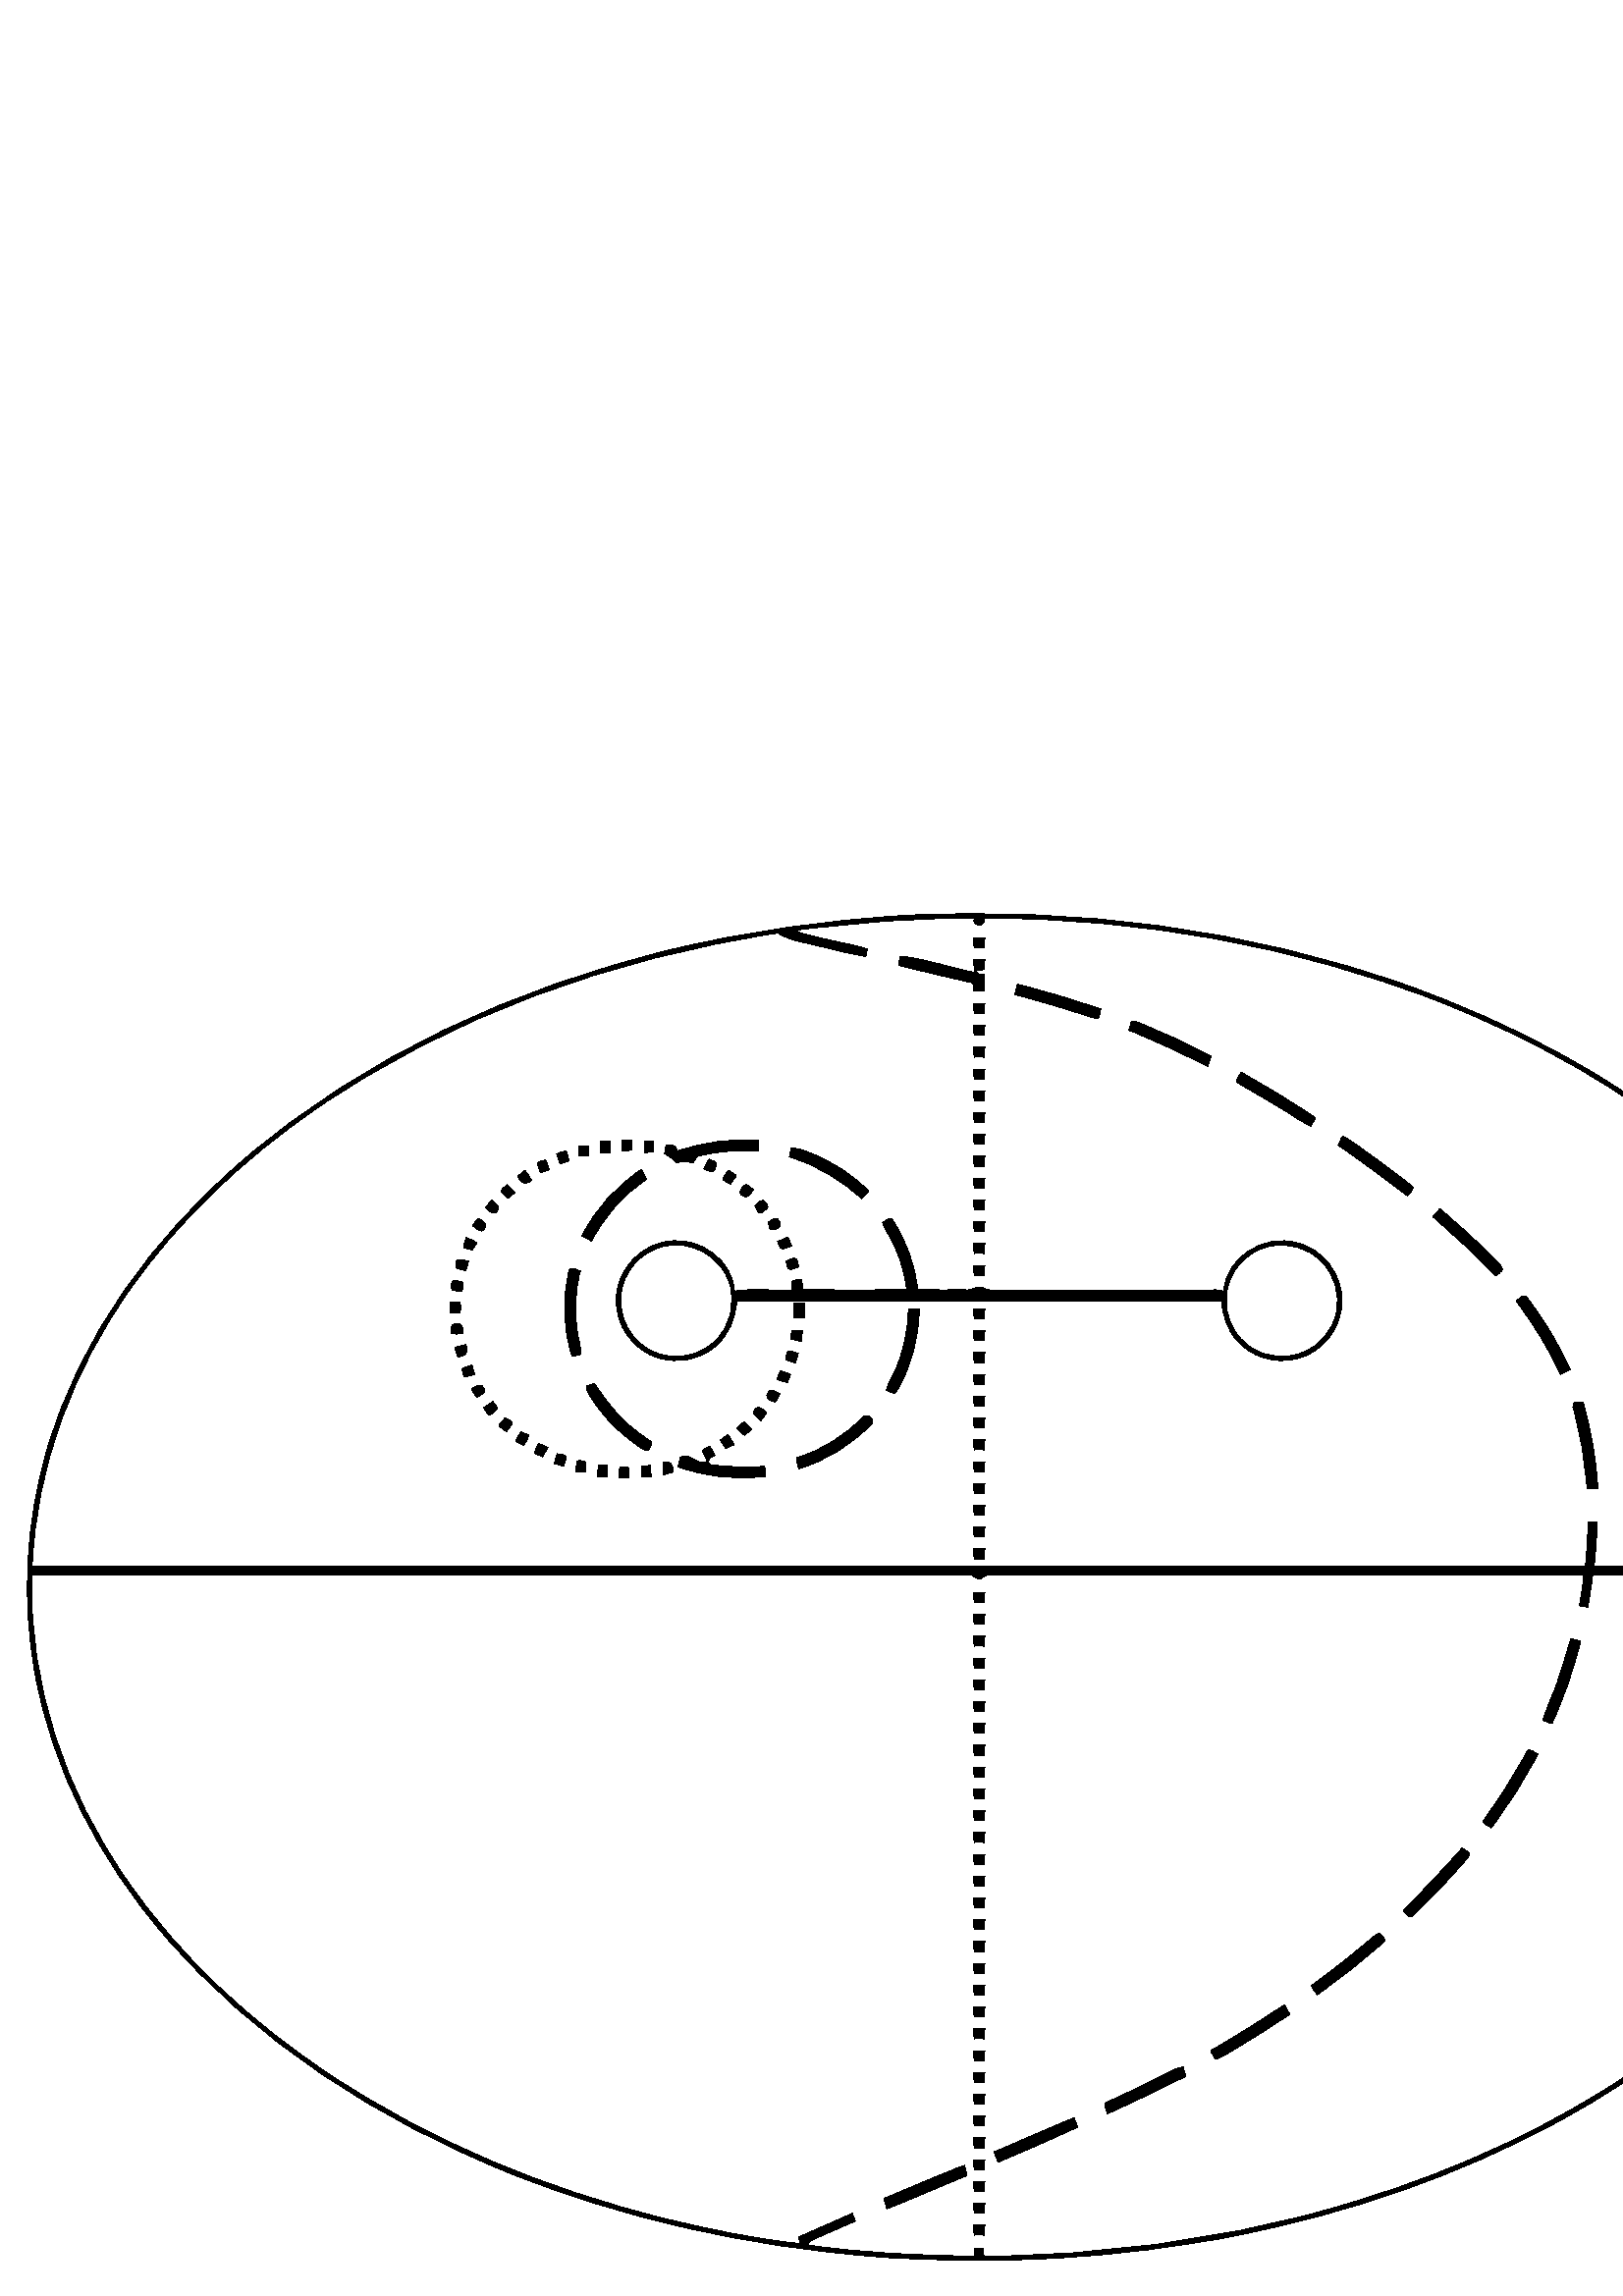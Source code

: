%!PS-Adobe-3.0 EPSF-3.0
%%LanguageLevel: 3
%%BoundingBox: 0 0 716 517
%%EndComments
/mt { moveto } def
/ct { curveto } def
/lt { lineto } def
/np { newpath } def
/cp { closepath } def
/sc { setrgbcolor } def
/er { gsave fill grestore 0.094 setlinewidth stroke } def
/lw { setlinewidth } def
np
0.0 517.0 mt
716.0 517.0 lt
716.0 0.0 lt
0.0 0.0 lt
0.0 517.0 lt
cp
1.000 1.000 1.000 sc
er
np
331.5 506.3 mt
394.0 509.5 457.4 501.6 516.4 480.5 ct
554.2 466.9 590.3 447.9 621.6 422.7 ct
647.5 401.7 670.2 376.3 685.8 346.8 ct
704.0 313.1 711.7 273.7 706.3 235.7 ct
701.2 197.7 683.3 162.3 658.7 133.4 ct
634.4 104.7 604.1 81.7 571.2 63.9 ct
534.6 44.0 494.7 30.4 453.9 22.3 ct
409.9 13.5 364.7 11.1 320.0 14.5 ct
274.5 18.2 229.4 28.0 187.0 45.0 ct
138.9 64.4 93.7 93.1 59.8 132.8 ct
36.6 159.9 19.3 192.7 12.9 228.0 ct
7.9 255.1 9.4 283.4 17.1 309.9 ct
29.3 352.0 56.3 388.5 89.3 416.7 ct
134.0 455.1 189.1 479.9 246.1 493.8 ct
274.1 500.6 302.8 504.5 331.5 506.3 ct
cp
0.000 0.000 0.000 sc
er
np
292.9 500.6 mt
314.1 503.4 335.5 505.0 356.8 505.0 ct
355.8 501.5 362.2 501.5 361.2 505.0 ct
417.5 504.8 474.0 495.0 526.6 474.6 ct
562.1 460.7 595.9 441.8 625.1 417.2 ct
650.3 396.0 672.1 370.3 686.7 340.7 ct
697.9 318.1 704.7 293.3 705.8 268.1 ct
665.5 267.9 625.2 268.0 584.9 268.1 ct
585.6 273.4 585.8 278.8 586.0 284.1 ct
584.6 284.1 583.3 284.2 582.0 284.2 ct
581.7 278.8 581.6 273.4 580.9 268.1 ct
424.6 267.9 268.3 268.0 112.0 268.0 ct
78.7 268.1 45.4 267.9 12.2 268.1 ct
13.8 304.3 27.2 339.4 48.1 368.9 ct
66.2 394.7 89.6 416.5 115.5 434.5 ct
165.8 469.3 224.8 490.2 285.1 499.4 ct
289.5 496.5 294.8 496.1 299.8 494.7 ct
305.8 493.4 311.7 491.6 317.8 490.8 ct
318.0 491.7 318.3 493.4 318.5 494.3 ct
310.1 496.9 301.3 497.9 292.9 500.6 ct
cp
1.000 1.000 1.000 sc
er
np
356.9 498.0 mt
358.3 498.0 359.7 498.0 361.1 498.0 ct
361.0 496.8 360.9 495.5 360.8 494.3 ct
359.6 494.4 358.4 494.4 357.2 494.3 ct
357.1 495.5 357.0 496.8 356.9 498.0 ct
cp
0.000 0.000 0.000 sc
er
np
329.9 491.4 mt
339.2 490.5 348.2 487.2 357.4 485.4 ct
357.2 487.0 357.1 488.5 356.9 490.0 ct
358.3 490.0 359.7 490.0 361.1 490.0 ct
361.0 488.8 360.9 487.6 360.8 486.4 ct
360.0 486.3 358.3 486.3 357.5 486.3 ct
358.1 485.1 359.2 484.5 360.9 484.6 ct
361.0 482.6 361.0 480.6 361.0 478.6 ct
359.7 478.6 358.4 478.6 357.1 478.7 ct
357.0 479.4 356.8 480.9 356.7 481.6 ct
347.6 483.5 338.7 485.8 329.7 487.9 ct
329.7 488.8 329.8 490.5 329.9 491.4 ct
cp
0.000 0.000 0.000 sc
er
np
373.0 481.1 mt
383.3 478.6 393.5 475.4 403.6 472.0 ct
403.2 470.7 403.3 467.5 401.1 468.7 ct
391.5 471.8 381.9 474.8 372.1 477.3 ct
372.4 478.6 372.7 479.9 373.0 481.1 ct
cp
0.000 0.000 0.000 sc
er
np
356.9 474.0 mt
358.3 474.0 359.7 474.0 361.1 474.0 ct
361.0 472.8 360.9 471.5 360.8 470.3 ct
359.6 470.4 358.4 470.4 357.2 470.3 ct
357.1 471.5 357.0 472.8 356.9 474.0 ct
cp
0.000 0.000 0.000 sc
er
np
413.9 464.2 mt
414.5 465.3 414.2 467.8 416.0 467.6 ct
425.6 463.9 434.9 459.4 444.1 454.7 ct
443.7 453.5 443.3 452.3 442.9 451.0 ct
433.3 455.6 423.8 460.4 413.9 464.2 ct
cp
0.000 0.000 0.000 sc
er
np
356.9 466.0 mt
358.3 466.0 359.7 466.0 361.1 466.0 ct
361.0 464.8 360.9 463.5 360.8 462.3 ct
359.6 462.4 358.4 462.4 357.2 462.3 ct
357.1 463.5 357.0 464.8 356.9 466.0 ct
cp
0.000 0.000 0.000 sc
er
np
356.9 458.0 mt
358.3 458.0 359.7 458.0 361.1 458.0 ct
361.0 456.8 360.9 455.5 360.8 454.3 ct
359.6 454.4 358.4 454.4 357.2 454.3 ct
357.1 455.5 357.0 456.8 356.9 458.0 ct
cp
0.000 0.000 0.000 sc
er
np
356.9 450.0 mt
358.3 450.0 359.7 450.0 361.1 450.0 ct
361.0 448.8 360.9 447.5 360.8 446.3 ct
359.6 446.4 358.4 446.4 357.2 446.3 ct
357.1 447.5 357.0 448.8 356.9 450.0 ct
cp
0.000 0.000 0.000 sc
er
np
455.1 448.8 mt
464.3 443.5 473.6 438.2 482.3 432.1 ct
481.8 431.1 481.2 430.1 480.7 429.0 ct
477.6 430.2 475.0 432.4 472.1 434.1 ct
465.9 438.0 459.6 441.5 453.3 445.2 ct
453.5 446.6 454.5 447.6 455.1 448.8 ct
cp
0.000 0.000 0.000 sc
er
np
356.9 442.0 mt
358.3 442.0 359.7 442.0 361.1 442.0 ct
361.0 440.8 360.9 439.5 360.8 438.3 ct
359.6 438.4 358.4 438.4 357.2 438.3 ct
357.1 439.5 357.0 440.8 356.9 442.0 ct
cp
0.000 0.000 0.000 sc
er
np
356.9 434.0 mt
358.3 434.0 359.7 434.0 361.1 434.0 ct
361.0 432.8 360.9 431.5 360.8 430.3 ct
359.6 430.4 358.4 430.4 357.2 430.3 ct
357.1 431.5 357.0 432.8 356.9 434.0 ct
cp
0.000 0.000 0.000 sc
er
np
356.9 426.0 mt
358.3 426.0 359.7 426.0 361.1 426.0 ct
361.0 424.8 360.9 423.5 360.8 422.3 ct
359.6 422.4 358.4 422.4 357.2 422.3 ct
357.1 423.5 357.0 424.8 356.9 426.0 ct
cp
0.000 0.000 0.000 sc
er
np
492.2 425.3 mt
493.3 424.8 494.5 424.3 495.5 423.5 ct
502.9 418.3 510.3 413.0 517.4 407.3 ct
519.3 406.1 516.7 404.6 516.0 403.5 ct
507.6 409.8 499.3 416.2 490.6 422.1 ct
491.1 423.1 491.6 424.2 492.2 425.3 ct
cp
0.000 0.000 0.000 sc
er
np
220.2 423.6 mt
221.3 423.6 222.5 423.6 223.6 423.6 ct
223.6 422.2 223.6 420.8 223.7 419.4 ct
222.5 419.4 221.4 419.4 220.3 419.3 ct
220.2 420.7 220.2 422.2 220.2 423.6 ct
cp
0.000 0.000 0.000 sc
er
np
228.1 424.0 mt
229.3 424.0 230.5 423.9 231.7 423.8 ct
231.7 422.6 231.7 421.4 231.7 420.2 ct
230.5 420.1 229.3 420.0 228.1 420.0 ct
228.1 421.3 228.1 422.7 228.1 424.0 ct
cp
0.000 0.000 0.000 sc
er
np
236.2 423.7 mt
237.4 423.6 238.6 423.6 239.7 423.5 ct
239.7 422.2 239.5 420.9 239.4 419.6 ct
238.3 419.5 237.3 419.4 236.2 419.3 ct
236.1 420.8 236.2 422.2 236.2 423.7 ct
cp
0.000 0.000 0.000 sc
er
np
248.1 419.8 mt
257.7 423.1 267.9 424.6 278.1 423.8 ct
278.1 422.5 278.1 421.2 278.1 419.9 ct
270.5 420.2 262.8 420.0 255.4 417.8 ct
255.1 417.2 254.4 416.1 254.1 415.5 ct
252.0 416.3 249.9 416.3 247.9 415.5 ct
246.8 417.0 245.4 418.1 243.7 419.0 ct
243.9 419.8 244.1 421.3 244.2 422.1 ct
245.9 422.4 248.2 422.1 248.1 419.8 ct
cp
0.000 0.000 0.000 sc
er
np
212.2 421.9 mt
213.3 421.9 214.5 421.9 215.7 421.9 ct
215.7 420.6 215.8 419.4 215.8 418.1 ct
214.7 418.1 213.5 418.2 212.3 418.2 ct
212.3 419.4 212.2 420.7 212.2 421.9 ct
cp
0.004 0.004 0.004 sc
er
np
290.2 421.1 mt
292.9 421.0 295.4 419.9 297.9 418.9 ct
305.6 415.7 312.8 411.1 318.6 405.1 ct
317.7 404.2 316.8 403.3 315.9 402.4 ct
308.4 409.5 299.3 414.7 289.4 417.8 ct
289.6 418.6 290.0 420.3 290.2 421.1 ct
cp
0.000 0.000 0.000 sc
er
np
204.1 418.9 mt
205.2 419.3 206.4 419.8 207.6 419.9 ct
208.0 418.7 208.4 417.5 208.7 416.3 ct
207.6 415.9 206.5 415.6 205.4 415.2 ct
204.9 416.4 204.5 417.6 204.1 418.9 ct
cp
0.004 0.004 0.004 sc
er
np
356.9 418.0 mt
358.3 418.0 359.7 418.0 361.1 418.0 ct
361.0 416.8 360.9 415.5 360.8 414.3 ct
359.6 414.4 358.4 414.4 357.2 414.3 ct
357.1 415.6 357.0 416.8 356.9 418.0 ct
cp
0.000 0.000 0.000 sc
er
np
197.1 415.7 mt
198.0 416.2 198.9 416.4 199.8 416.6 ct
200.8 415.7 200.9 414.2 201.4 413.1 ct
200.3 412.7 199.2 412.3 198.2 412.0 ct
197.6 413.2 197.2 414.4 197.1 415.7 ct
cp
0.004 0.004 0.004 sc
er
np
260.0 417.0 mt
260.9 416.3 262.6 416.3 262.8 415.0 ct
262.3 414.1 262.2 412.4 261.0 412.2 ct
260.0 412.5 259.1 412.9 258.1 413.3 ct
258.7 414.6 259.3 415.8 260.0 417.0 ct
cp
0.004 0.004 0.004 sc
er
np
192.4 412.8 mt
193.4 411.7 194.2 410.5 194.9 409.1 ct
192.9 407.4 190.5 408.1 189.9 410.7 ct
190.8 411.4 191.6 412.1 192.4 412.8 ct
cp
0.004 0.004 0.004 sc
er
np
213.4 388.8 mt
218.3 398.7 226.0 407.0 235.1 413.1 ct
235.9 411.9 236.6 410.7 237.0 409.4 ct
228.4 403.9 221.6 395.9 216.9 386.9 ct
215.7 387.5 214.5 388.2 213.4 388.8 ct
cp
0.000 0.000 0.000 sc
er
np
267.1 412.9 mt
268.1 412.2 269.0 411.6 270.0 410.9 ct
269.3 409.8 268.5 408.8 267.8 407.8 ct
266.9 408.2 266.0 408.7 265.2 409.3 ct
265.1 410.7 266.4 411.7 267.1 412.9 ct
cp
0.004 0.004 0.004 sc
er
np
356.9 410.0 mt
358.3 410.0 359.7 410.0 361.1 410.0 ct
361.0 408.8 360.9 407.6 360.8 406.3 ct
359.6 406.4 358.4 406.4 357.2 406.3 ct
357.1 407.5 357.0 408.8 356.9 410.0 ct
cp
0.000 0.000 0.000 sc
er
np
272.8 407.1 mt
273.9 408.6 275.1 406.3 276.2 405.8 ct
275.4 404.5 274.3 402.2 272.4 403.5 ct
270.5 404.3 271.6 406.2 272.8 407.1 ct
cp
0.004 0.004 0.004 sc
er
np
184.0 405.8 mt
184.5 406.3 185.5 407.2 186.0 407.6 ct
187.0 406.7 187.9 405.7 188.9 404.7 ct
188.0 404.0 187.1 403.3 186.2 402.6 ct
185.5 403.6 183.3 404.4 184.0 405.8 ct
cp
0.004 0.004 0.004 sc
er
np
180.2 401.9 mt
181.4 400.9 184.0 399.6 182.2 397.8 ct
180.9 396.0 179.1 398.3 178.0 399.1 ct
178.7 400.1 179.5 401.0 180.2 401.9 ct
cp
0.012 0.012 0.012 sc
er
np
276.8 399.8 mt
277.8 400.4 278.5 401.9 279.8 401.8 ct
280.4 401.0 281.8 400.3 281.5 399.2 ct
280.8 398.4 280.0 397.7 279.0 397.2 ct
277.6 397.1 277.4 399.0 276.8 399.8 ct
cp
0.004 0.004 0.004 sc
er
np
356.9 402.0 mt
358.3 402.0 359.7 402.0 361.1 402.0 ct
361.0 400.8 360.9 399.5 360.8 398.3 ct
359.6 398.4 358.4 398.4 357.2 398.3 ct
357.1 399.5 357.0 400.8 356.9 402.0 ct
cp
0.000 0.000 0.000 sc
er
np
525.3 395.9 mt
526.2 396.9 527.1 397.8 527.9 398.7 ct
535.6 392.5 542.7 385.7 549.6 378.6 ct
550.2 377.8 551.7 376.6 550.3 375.7 ct
549.6 375.1 548.6 373.5 547.7 374.7 ct
540.7 382.2 533.0 389.1 525.3 395.9 ct
cp
0.000 0.000 0.000 sc
er
np
175.2 395.1 mt
176.7 394.6 179.1 393.3 177.6 391.5 ct
176.6 389.2 174.3 391.8 173.2 392.6 ct
173.9 393.5 174.5 394.3 175.2 395.1 ct
cp
0.004 0.004 0.004 sc
er
np
281.6 393.8 mt
282.7 394.1 284.7 396.4 285.4 394.5 ct
287.7 392.5 284.2 390.3 282.3 391.3 ct
282.1 392.0 281.8 393.2 281.6 393.8 ct
cp
0.004 0.004 0.004 sc
er
np
323.6 393.8 mt
324.7 394.1 326.6 396.3 327.4 394.5 ct
332.2 386.9 335.6 378.2 336.4 369.2 ct
342.3 368.8 348.1 369.1 354.0 369.0 ct
355.5 368.8 356.8 369.5 358.2 369.9 ct
359.9 370.5 361.3 369.0 363.0 369.0 ct
390.4 369.0 417.7 369.0 445.1 369.0 ct
446.3 369.1 447.6 368.8 448.7 368.5 ct
449.4 380.9 463.6 389.7 475.3 386.3 ct
484.9 384.2 492.2 374.8 492.0 365.0 ct
492.2 355.2 484.9 345.8 475.3 343.7 ct
467.5 341.7 458.8 344.3 453.5 350.5 ct
449.9 354.4 448.3 359.7 447.9 364.9 ct
413.6 365.1 379.3 365.0 345.0 365.0 ct
327.7 364.6 310.3 365.4 293.0 364.8 ct
285.4 365.1 277.7 365.0 270.1 364.9 ct
269.7 358.5 267.1 352.1 262.0 348.0 ct
256.6 343.4 248.7 341.9 241.9 343.9 ct
232.3 346.4 225.4 356.1 226.0 366.0 ct
226.3 376.7 235.4 386.2 246.0 386.9 ct
256.9 388.2 268.7 379.7 269.3 368.5 ct
276.1 369.7 283.2 368.6 290.2 369.0 ct
290.2 369.7 290.3 371.0 290.4 371.7 ct
290.9 373.0 292.8 372.4 293.9 372.9 ct
294.1 371.6 294.2 370.4 294.4 369.1 ct
307.1 368.8 319.7 369.1 332.4 369.0 ct
331.7 376.5 329.1 383.8 325.2 390.2 ct
324.5 391.3 324.0 392.6 323.6 393.8 ct
cp
0.000 0.000 0.000 sc
er
np
356.9 394.0 mt
358.3 394.0 359.7 394.0 361.1 394.0 ct
361.0 392.8 360.9 391.5 360.8 390.3 ct
359.6 390.4 358.4 390.4 357.2 390.3 ct
357.1 391.6 357.0 392.8 356.9 394.0 ct
cp
0.000 0.000 0.000 sc
er
np
171.0 388.2 mt
172.4 387.6 173.7 387.0 174.9 386.2 ct
174.3 385.3 173.7 384.5 173.1 383.6 ct
172.3 383.8 170.9 384.2 170.1 384.4 ct
170.0 385.7 170.5 387.0 171.0 388.2 ct
cp
0.004 0.004 0.004 sc
er
np
285.1 386.7 mt
286.4 387.3 287.6 387.8 288.9 388.4 ct
289.3 387.3 289.8 386.2 290.2 385.1 ct
289.1 384.6 288.1 384.3 287.0 384.0 ct
285.7 384.2 285.7 385.8 285.1 386.7 ct
cp
0.004 0.004 0.004 sc
er
np
356.9 386.0 mt
358.3 386.0 359.7 386.0 361.1 386.0 ct
361.0 384.8 360.9 383.5 360.8 382.3 ct
359.6 382.4 358.4 382.4 357.2 382.3 ct
357.1 383.6 357.0 384.8 356.9 386.0 ct
cp
0.000 0.000 0.000 sc
er
np
243.4 384.5 mt
253.2 387.0 264.1 380.8 267.1 371.1 ct
269.3 364.2 267.4 356.0 262.1 350.9 ct
256.3 344.9 246.6 343.2 239.1 347.1 ct
231.8 350.6 227.2 359.0 228.1 367.1 ct
228.9 375.3 235.3 382.6 243.4 384.5 ct
cp
1.000 1.000 1.000 sc
er
np
465.4 384.5 mt
472.0 386.1 479.4 384.0 484.1 379.1 ct
488.9 374.4 491.1 367.1 489.5 360.5 ct
488.1 354.2 483.4 348.8 477.4 346.5 ct
471.8 344.1 465.0 344.6 459.8 347.8 ct
453.2 351.6 449.3 359.5 450.1 367.1 ct
450.8 375.3 457.3 382.6 465.4 384.5 ct
cp
1.000 1.000 1.000 sc
er
np
288.2 379.6 mt
289.5 379.8 290.9 381.3 292.2 380.2 ct
292.5 379.3 292.7 378.3 292.9 377.3 ct
291.6 377.2 290.0 375.8 288.9 376.9 ct
288.6 377.8 288.4 378.7 288.2 379.6 ct
cp
0.004 0.004 0.004 sc
er
np
167.4 379.8 mt
168.9 380.2 170.3 379.9 171.8 379.6 ct
171.4 378.5 171.5 377.1 170.7 376.2 ct
169.4 376.2 168.2 376.7 167.1 377.1 ct
167.2 377.8 167.3 379.1 167.4 379.8 ct
cp
0.000 0.000 0.000 sc
er
np
356.9 378.0 mt
358.3 378.0 359.7 378.0 361.1 378.0 ct
361.0 376.8 360.9 375.5 360.8 374.3 ct
359.6 374.4 358.4 374.4 357.2 374.3 ct
357.1 375.6 357.0 376.8 356.9 378.0 ct
cp
0.000 0.000 0.000 sc
er
np
208.7 376.4 mt
209.8 377.6 211.6 376.2 212.8 375.9 ct
210.8 368.6 210.6 360.9 211.7 353.4 ct
212.0 350.7 213.2 348.1 213.0 345.3 ct
212.2 345.1 210.6 344.8 209.8 344.6 ct
206.3 354.8 206.3 366.0 208.7 376.4 ct
cp
0.000 0.000 0.000 sc
er
np
165.6 368.8 mt
165.7 370.1 165.0 372.6 166.9 372.5 ct
167.9 372.3 168.8 372.1 169.8 371.8 ct
169.7 370.7 169.6 369.5 169.5 368.4 ct
168.2 368.5 166.9 368.7 165.6 368.8 ct
cp
0.000 0.000 0.000 sc
er
np
555.9 364.9 mt
557.0 365.6 558.1 367.5 559.6 366.6 ct
565.9 358.3 571.5 349.3 575.7 339.8 ct
574.5 339.1 573.4 338.5 572.1 338.0 ct
567.9 347.6 562.2 356.5 555.9 364.9 ct
cp
0.000 0.000 0.000 sc
er
np
165.2 364.5 mt
166.4 364.5 167.6 364.5 168.8 364.5 ct
168.9 363.1 168.9 361.8 168.8 360.5 ct
167.6 360.5 166.4 360.5 165.2 360.5 ct
165.1 361.8 165.1 363.2 165.2 364.5 ct
cp
0.000 0.000 0.000 sc
er
np
291.0 364.2 mt
292.3 364.3 293.7 364.3 295.0 364.3 ct
295.0 362.4 295.0 360.5 295.0 358.6 ct
293.6 358.6 292.3 358.6 291.0 358.6 ct
291.0 360.5 291.0 362.4 291.0 364.2 ct
cp
0.004 0.004 0.004 sc
er
np
333.0 362.0 mt
334.4 362.0 335.7 362.0 337.0 362.0 ct
337.0 351.3 334.1 340.6 328.5 331.4 ct
327.5 330.4 326.1 332.0 325.0 332.2 ct
325.5 334.7 327.0 336.7 328.0 339.0 ct
331.3 346.2 333.0 354.1 333.0 362.0 ct
cp
0.000 0.000 0.000 sc
er
np
356.9 362.0 mt
358.3 362.0 359.7 362.0 361.1 362.0 ct
361.0 360.8 360.9 359.5 360.8 358.3 ct
359.6 358.4 358.4 358.4 357.2 358.3 ct
357.1 359.5 357.0 360.8 356.9 362.0 ct
cp
0.000 0.000 0.000 sc
er
np
165.3 353.2 mt
165.4 354.5 165.2 356.8 167.2 356.4 ct
169.4 357.2 169.7 354.8 169.9 353.2 ct
168.3 352.9 166.7 352.4 165.3 353.2 ct
cp
0.000 0.000 0.000 sc
er
np
290.2 353.9 mt
291.6 353.9 292.9 354.0 294.2 354.0 ct
294.1 352.7 294.0 351.4 293.8 350.1 ct
292.5 350.4 291.3 350.7 290.0 351.0 ct
290.1 351.7 290.2 353.2 290.2 353.9 ct
cp
0.000 0.000 0.000 sc
er
np
356.9 354.0 mt
358.3 354.0 359.7 354.0 361.1 354.0 ct
361.0 352.8 360.9 351.5 360.8 350.3 ct
359.6 350.4 358.4 350.4 357.2 350.3 ct
357.1 351.5 357.0 352.8 356.9 354.0 ct
cp
0.000 0.000 0.000 sc
er
np
166.8 347.9 mt
168.1 348.2 169.4 348.6 170.7 348.9 ct
172.0 346.3 170.5 344.5 167.8 344.4 ct
167.4 345.6 167.1 346.8 166.8 347.9 ct
cp
0.008 0.008 0.008 sc
er
np
288.7 346.3 mt
290.0 347.1 291.4 345.9 292.7 345.7 ct
292.4 344.5 292.0 343.4 291.7 342.2 ct
290.5 342.6 289.3 342.9 288.1 343.3 ct
288.1 344.3 288.3 345.3 288.7 346.3 ct
cp
0.012 0.012 0.012 sc
er
np
356.9 346.0 mt
358.3 346.0 359.7 346.0 361.1 346.0 ct
361.0 344.8 360.9 343.5 360.8 342.3 ct
359.6 342.4 358.4 342.4 357.2 342.3 ct
357.1 343.6 357.0 344.8 356.9 346.0 ct
cp
0.000 0.000 0.000 sc
er
np
169.4 339.8 mt
170.3 340.9 171.8 340.9 173.0 341.4 ct
173.4 340.3 173.7 339.2 174.1 338.1 ct
172.9 337.6 171.6 337.2 170.2 337.1 ct
169.9 338.0 169.6 338.9 169.4 339.8 ct
cp
0.004 0.004 0.004 sc
er
np
286.1 339.4 mt
287.3 338.9 288.6 338.5 289.9 338.0 ct
289.5 337.0 289.1 336.0 288.7 335.1 ct
287.4 335.2 286.2 335.6 284.9 336.1 ct
285.3 337.2 285.7 338.3 286.1 339.4 ct
cp
0.004 0.004 0.004 sc
er
np
356.9 338.0 mt
358.3 338.0 359.7 338.0 361.1 338.0 ct
361.0 336.8 360.9 335.6 360.8 334.3 ct
359.6 334.4 358.4 334.4 357.2 334.3 ct
357.1 335.5 357.0 336.8 356.9 338.0 ct
cp
0.000 0.000 0.000 sc
er
np
172.9 332.8 mt
174.3 333.2 176.1 335.2 177.2 333.2 ct
179.0 331.4 176.1 330.5 174.9 329.6 ct
174.0 330.5 173.4 331.6 172.9 332.8 ct
cp
0.004 0.004 0.004 sc
er
np
215.1 333.7 mt
215.9 333.9 217.3 334.4 218.0 334.7 ct
222.7 327.1 228.7 320.1 236.2 315.1 ct
237.1 314.4 238.3 313.9 239.0 312.9 ct
238.6 311.9 238.3 311.0 237.8 310.0 ct
235.6 310.2 233.9 311.8 232.1 313.1 ct
225.3 318.2 219.2 324.6 215.2 332.1 ct
215.2 332.5 215.2 333.3 215.1 333.7 ct
cp
0.000 0.000 0.000 sc
er
np
281.7 331.4 mt
282.6 333.4 284.7 331.2 286.0 330.8 ct
285.4 329.8 285.1 328.5 284.0 327.9 ct
282.4 328.2 280.1 329.7 281.7 331.4 ct
cp
0.012 0.012 0.012 sc
er
np
356.9 330.0 mt
358.3 330.0 359.7 330.0 361.1 330.0 ct
361.0 328.8 360.9 327.5 360.8 326.3 ct
359.6 326.4 358.4 326.4 357.2 326.3 ct
357.1 327.6 357.0 328.8 356.9 330.0 ct
cp
0.000 0.000 0.000 sc
er
np
177.3 325.8 mt
178.4 326.5 179.6 327.3 180.7 328.0 ct
181.2 327.4 182.0 326.3 182.5 325.7 ct
181.7 324.5 180.6 323.5 179.2 323.0 ct
178.6 324.0 177.9 324.9 177.3 325.8 ct
cp
0.004 0.004 0.004 sc
er
np
577.1 327.6 mt
578.2 327.7 579.4 327.8 580.5 327.8 ct
583.2 317.5 585.4 307.0 585.8 296.2 ct
584.5 296.2 583.2 296.2 581.9 296.1 ct
581.1 306.2 579.6 316.3 576.7 326.0 ct
576.8 326.4 577.0 327.2 577.1 327.6 ct
cp
0.000 0.000 0.000 sc
er
np
276.8 325.2 mt
278.3 326.9 279.9 324.9 281.1 324.0 ct
280.4 323.0 279.7 322.0 279.0 321.0 ct
277.9 322.2 275.2 323.4 276.8 325.2 ct
cp
0.004 0.004 0.004 sc
er
np
316.6 322.4 mt
318.0 324.2 321.2 321.0 319.4 319.6 ct
312.1 312.2 303.0 306.4 292.9 303.4 ct
292.4 304.7 292.0 306.1 292.2 307.5 ct
301.5 310.1 309.7 315.7 316.6 322.4 ct
cp
0.000 0.000 0.000 sc
er
np
185.2 322.1 mt
186.1 321.4 187.5 321.2 187.8 320.0 ct
187.3 318.9 186.4 318.0 185.7 317.0 ct
184.8 317.6 183.8 318.2 183.1 319.1 ct
183.1 320.4 184.6 321.1 185.2 322.1 ct
cp
0.012 0.012 0.012 sc
er
np
356.9 322.0 mt
358.3 322.0 359.7 322.0 361.1 322.0 ct
361.0 320.8 360.9 319.5 360.8 318.3 ct
359.6 318.4 358.4 318.4 357.2 318.3 ct
357.1 319.5 357.0 320.8 356.9 322.0 ct
cp
0.000 0.000 0.000 sc
er
np
270.2 318.4 mt
271.1 319.1 271.9 319.9 272.8 320.6 ct
273.7 319.7 274.6 318.8 275.5 317.9 ct
274.7 317.1 273.9 316.3 273.0 315.6 ct
272.1 316.5 271.1 317.4 270.2 318.4 ct
cp
0.004 0.004 0.004 sc
er
np
191.1 317.0 mt
192.0 316.5 192.9 316.1 193.8 315.7 ct
193.6 314.2 192.7 313.1 191.9 312.0 ct
191.0 312.5 190.1 312.9 189.2 313.4 ct
189.5 314.8 190.3 315.9 191.1 317.0 ct
cp
0.004 0.004 0.004 sc
er
np
264.1 313.9 mt
265.0 314.5 265.9 315.2 266.9 315.9 ct
267.7 314.7 268.5 313.6 269.1 312.2 ct
268.1 311.7 267.1 311.3 266.1 310.8 ct
265.4 311.8 264.8 312.8 264.1 313.9 ct
cp
0.004 0.004 0.004 sc
er
np
356.9 314.0 mt
358.3 314.0 359.7 314.0 361.1 314.0 ct
361.0 312.8 360.9 311.6 360.8 310.3 ct
359.6 310.4 358.4 310.4 357.2 310.3 ct
357.1 311.5 357.0 312.8 356.9 314.0 ct
cp
0.000 0.000 0.000 sc
er
np
197.4 312.7 mt
198.6 312.3 199.8 311.8 200.9 311.2 ct
200.2 310.0 199.6 308.9 198.9 307.8 ct
197.9 308.2 196.9 308.7 195.9 309.1 ct
196.4 310.3 196.9 311.5 197.4 312.7 ct
cp
0.004 0.004 0.004 sc
er
np
257.4 310.1 mt
258.1 310.5 259.5 311.2 260.2 311.6 ct
260.9 310.6 261.6 309.5 262.1 308.3 ct
260.8 307.9 258.4 305.9 260.6 304.9 ct
267.2 303.8 273.8 303.9 280.4 304.3 ct
280.5 303.4 280.5 301.5 280.5 300.6 ct
269.8 299.2 258.8 300.4 248.6 304.1 ct
248.9 305.3 249.2 306.4 249.5 307.6 ct
253.1 309.6 255.6 304.2 259.1 306.0 ct
259.1 307.5 258.0 308.7 257.4 310.1 ct
cp
0.000 0.000 0.000 sc
er
np
204.3 308.9 mt
205.4 308.6 207.0 308.9 207.7 307.7 ct
207.4 306.5 207.0 305.4 206.7 304.3 ct
205.5 304.6 204.3 305.0 203.2 305.3 ct
203.5 306.5 203.9 307.7 204.3 308.9 ct
cp
0.004 0.004 0.004 sc
er
np
211.7 306.2 mt
212.6 306.9 213.9 305.9 214.9 305.9 ct
214.8 304.7 214.8 303.4 214.7 302.2 ct
213.5 302.2 212.3 302.3 211.1 302.3 ct
211.2 303.6 211.3 305.0 211.7 306.2 ct
cp
0.012 0.012 0.012 sc
er
np
243.2 305.7 mt
245.9 306.6 246.9 304.5 246.9 302.2 ct
245.7 301.8 244.5 301.5 243.3 301.2 ct
243.1 302.7 243.1 304.2 243.2 305.7 ct
cp
0.004 0.004 0.004 sc
er
np
356.9 306.0 mt
358.3 306.0 359.7 306.0 361.1 306.0 ct
361.0 304.8 360.9 303.5 360.8 302.3 ct
359.6 302.4 358.4 302.4 357.2 302.3 ct
357.1 303.6 357.0 304.8 356.9 306.0 ct
cp
0.000 0.000 0.000 sc
er
np
219.3 304.7 mt
220.4 304.7 221.6 304.7 222.7 304.6 ct
222.7 303.2 222.6 301.8 222.6 300.4 ct
221.5 300.5 220.3 300.5 219.2 300.5 ct
219.2 301.9 219.2 303.3 219.3 304.7 ct
cp
0.000 0.000 0.000 sc
er
np
235.2 304.5 mt
236.3 304.5 237.4 304.5 238.5 304.6 ct
238.6 303.2 238.7 301.8 238.7 300.4 ct
237.5 300.3 236.4 300.3 235.2 300.3 ct
235.2 301.7 235.2 303.1 235.2 304.5 ct
cp
0.000 0.000 0.000 sc
er
np
227.2 304.0 mt
228.3 304.0 229.5 303.9 230.7 303.8 ct
230.7 302.6 230.7 301.4 230.7 300.2 ct
229.5 300.1 228.3 300.0 227.1 300.0 ct
227.1 301.3 227.1 302.7 227.2 304.0 ct
cp
0.004 0.004 0.004 sc
er
np
356.9 298.0 mt
358.3 298.0 359.7 298.0 361.1 298.0 ct
361.0 296.8 360.9 295.5 360.8 294.3 ct
359.6 294.4 358.4 294.4 357.2 294.3 ct
357.1 295.5 357.0 296.8 356.9 298.0 ct
cp
0.000 0.000 0.000 sc
er
np
356.9 290.0 mt
358.3 290.0 359.7 290.0 361.1 290.0 ct
361.0 288.8 360.9 287.5 360.8 286.3 ct
359.6 286.4 358.4 286.4 357.2 286.3 ct
357.1 287.5 357.0 288.8 356.9 290.0 ct
cp
0.000 0.000 0.000 sc
er
np
356.9 282.0 mt
358.3 282.0 359.7 282.0 361.1 282.0 ct
361.0 280.8 360.9 279.6 360.8 278.3 ct
359.6 278.4 358.4 278.4 357.2 278.3 ct
357.1 279.5 357.0 280.8 356.9 282.0 ct
cp
0.000 0.000 0.000 sc
er
np
356.9 274.0 mt
358.3 274.0 359.7 274.0 361.1 274.0 ct
361.0 272.8 360.9 271.6 360.8 270.3 ct
359.6 270.4 358.4 270.4 357.2 270.3 ct
357.1 271.6 357.0 272.8 356.9 274.0 ct
cp
0.000 0.000 0.000 sc
er
np
12.0 264.0 mt
126.3 264.0 240.7 264.0 355.0 264.0 ct
356.6 264.3 357.5 262.4 359.0 262.5 ct
360.5 262.5 361.4 264.3 363.0 264.0 ct
435.4 264.0 507.8 264.0 580.3 264.0 ct
580.0 260.2 579.1 256.6 578.7 252.8 ct
580.0 252.6 581.3 252.3 582.6 252.1 ct
583.1 256.1 583.9 259.9 584.3 263.9 ct
624.8 264.1 665.4 264.0 706.0 264.0 ct
707.0 224.4 693.7 185.2 671.1 152.9 ct
649.6 121.7 620.6 96.3 588.6 76.4 ct
556.7 56.4 521.6 41.8 485.3 31.8 ct
444.9 20.6 403.0 15.2 361.1 15.0 ct
361.0 15.7 361.0 17.2 360.9 18.0 ct
359.6 18.0 358.3 18.0 357.1 18.0 ct
357.0 17.2 357.0 15.7 356.9 15.0 ct
336.9 15.2 316.8 16.2 296.9 19.0 ct
297.5 20.2 298.9 20.5 300.0 21.0 ct
304.7 23.1 309.4 25.2 314.2 27.2 ct
313.7 28.4 313.3 29.7 312.8 30.9 ct
305.9 28.1 299.1 25.0 292.4 21.9 ct
292.5 21.3 292.7 20.2 292.8 19.7 ct
276.4 21.4 260.1 24.9 244.0 28.8 ct
200.4 39.6 158.3 57.0 120.8 81.9 ct
92.3 100.9 66.4 124.5 46.9 152.9 ct
24.3 185.2 11.0 224.4 12.0 264.0 ct
cp
1.000 1.000 1.000 sc
er
np
356.9 258.0 mt
358.3 258.0 359.7 258.0 361.1 258.0 ct
361.0 256.8 360.9 255.5 360.8 254.3 ct
359.6 254.4 358.4 254.4 357.2 254.3 ct
357.1 255.6 357.0 256.8 356.9 258.0 ct
cp
0.000 0.000 0.000 sc
er
np
356.9 250.0 mt
358.3 250.0 359.7 250.0 361.1 250.0 ct
361.0 248.8 360.9 247.6 360.8 246.3 ct
359.6 246.4 358.4 246.4 357.2 246.3 ct
357.1 247.5 357.0 248.8 356.9 250.0 ct
cp
0.000 0.000 0.000 sc
er
np
356.9 242.0 mt
358.3 242.0 359.7 242.0 361.1 242.0 ct
361.0 240.8 360.9 239.5 360.8 238.3 ct
359.6 238.4 358.4 238.4 357.2 238.3 ct
357.1 239.6 357.0 240.8 356.9 242.0 ct
cp
0.000 0.000 0.000 sc
er
np
576.0 241.1 mt
577.2 240.8 578.4 240.5 579.6 240.2 ct
577.0 229.8 573.6 219.5 569.0 209.9 ct
567.9 210.3 566.8 210.7 565.7 211.1 ct
566.9 215.4 568.9 219.3 570.4 223.5 ct
572.6 229.3 574.1 235.2 576.0 241.1 ct
cp
0.000 0.000 0.000 sc
er
np
356.9 234.0 mt
358.3 234.0 359.7 234.0 361.1 234.0 ct
361.0 232.8 360.9 231.6 360.8 230.3 ct
359.6 230.4 358.4 230.4 357.2 230.3 ct
357.1 231.6 357.0 232.8 356.9 234.0 ct
cp
0.000 0.000 0.000 sc
er
np
356.9 226.0 mt
358.3 226.0 359.7 226.0 361.1 226.0 ct
361.0 224.8 360.9 223.5 360.8 222.3 ct
359.6 222.4 358.4 222.4 357.2 222.3 ct
357.1 223.6 357.0 224.8 356.9 226.0 ct
cp
0.000 0.000 0.000 sc
er
np
356.9 218.0 mt
358.3 218.0 359.7 218.0 361.1 218.0 ct
361.0 216.8 360.9 215.6 360.8 214.3 ct
359.6 214.4 358.4 214.4 357.2 214.3 ct
357.1 215.5 357.0 216.8 356.9 218.0 ct
cp
0.000 0.000 0.000 sc
er
np
356.9 210.0 mt
358.3 210.0 359.7 210.0 361.1 210.0 ct
361.0 208.8 360.9 207.5 360.8 206.3 ct
359.6 206.4 358.4 206.4 357.2 206.3 ct
357.1 207.6 357.0 208.8 356.9 210.0 ct
cp
0.000 0.000 0.000 sc
er
np
356.9 202.0 mt
358.3 202.0 359.7 202.0 361.1 202.0 ct
361.0 200.8 360.9 199.6 360.8 198.3 ct
359.6 198.4 358.4 198.4 357.2 198.3 ct
357.1 199.6 357.0 200.8 356.9 202.0 ct
cp
0.000 0.000 0.000 sc
er
np
559.7 199.4 mt
560.6 201.4 562.6 199.2 563.9 198.8 ct
559.1 189.3 553.2 180.3 546.8 171.7 ct
545.6 172.3 544.6 173.1 543.6 173.9 ct
549.5 182.1 555.0 190.5 559.7 199.4 ct
cp
0.000 0.000 0.000 sc
er
np
356.9 194.0 mt
358.3 194.0 359.7 194.0 361.1 194.0 ct
361.0 192.8 360.9 191.6 360.8 190.3 ct
359.6 190.4 358.4 190.4 357.2 190.3 ct
357.1 191.6 357.0 192.8 356.9 194.0 ct
cp
0.000 0.000 0.000 sc
er
np
356.9 186.0 mt
358.3 186.0 359.7 186.0 361.1 186.0 ct
361.0 184.8 360.9 183.6 360.8 182.3 ct
359.6 182.4 358.4 182.4 357.2 182.3 ct
357.1 183.5 357.0 184.8 356.9 186.0 ct
cp
0.000 0.000 0.000 sc
er
np
356.9 178.0 mt
358.3 178.0 359.7 178.0 361.1 178.0 ct
361.0 176.8 360.9 175.5 360.8 174.3 ct
359.6 174.4 358.4 174.4 357.2 174.3 ct
357.1 175.6 357.0 176.8 356.9 178.0 ct
cp
0.000 0.000 0.000 sc
er
np
356.9 170.0 mt
358.3 170.0 359.7 170.0 361.1 170.0 ct
361.0 168.8 360.9 167.6 360.8 166.3 ct
359.6 166.4 358.4 166.4 357.2 166.3 ct
357.1 167.5 357.0 168.8 356.9 170.0 ct
cp
0.000 0.000 0.000 sc
er
np
514.5 141.2 mt
521.7 148.8 529.2 156.3 536.1 164.3 ct
536.9 163.8 537.8 163.2 538.6 162.6 ct
539.2 161.5 537.8 160.6 537.3 159.7 ct
531.1 152.6 524.7 145.6 517.7 139.2 ct
516.3 138.5 515.5 140.5 514.5 141.2 ct
cp
0.000 0.000 0.000 sc
er
np
356.9 162.0 mt
358.3 162.0 359.7 162.0 361.1 162.0 ct
361.0 160.8 360.9 159.6 360.8 158.3 ct
359.6 158.4 358.4 158.4 357.2 158.3 ct
357.1 159.5 357.0 160.8 356.9 162.0 ct
cp
0.000 0.000 0.000 sc
er
np
356.9 154.0 mt
358.3 154.0 359.7 154.0 361.1 154.0 ct
361.0 152.8 360.9 151.5 360.8 150.3 ct
359.6 150.4 358.4 150.4 357.2 150.3 ct
357.1 151.6 357.0 152.8 356.9 154.0 ct
cp
0.000 0.000 0.000 sc
er
np
356.9 146.0 mt
358.3 146.0 359.7 146.0 361.1 146.0 ct
361.0 144.8 360.9 143.5 360.8 142.3 ct
359.6 142.4 358.4 142.4 357.2 142.3 ct
357.1 143.6 357.0 144.8 356.9 146.0 ct
cp
0.000 0.000 0.000 sc
er
np
356.9 138.0 mt
358.3 138.0 359.7 138.0 361.1 138.0 ct
361.0 136.8 360.9 135.6 360.8 134.3 ct
359.6 134.4 358.4 134.4 357.2 134.3 ct
357.1 135.6 357.0 136.8 356.9 138.0 ct
cp
0.000 0.000 0.000 sc
er
np
502.9 131.2 mt
503.8 132.0 504.8 132.6 505.8 133.2 ct
506.4 132.2 507.8 131.5 507.8 130.2 ct
499.9 123.2 491.6 116.6 483.0 110.5 ct
482.1 111.6 481.4 112.6 480.8 113.8 ct
488.3 119.3 495.8 125.0 502.9 131.2 ct
cp
0.000 0.000 0.000 sc
er
np
356.9 130.0 mt
358.3 130.0 359.7 130.0 361.1 130.0 ct
361.0 128.8 360.9 127.6 360.8 126.3 ct
359.6 126.4 358.4 126.4 357.2 126.3 ct
357.1 127.6 357.0 128.8 356.9 130.0 ct
cp
0.000 0.000 0.000 sc
er
np
356.9 122.0 mt
358.3 122.0 359.7 122.0 361.1 122.0 ct
361.0 120.8 360.9 119.6 360.8 118.3 ct
359.6 118.4 358.4 118.4 357.2 118.3 ct
357.1 119.6 357.0 120.8 356.9 122.0 ct
cp
0.000 0.000 0.000 sc
er
np
356.9 114.0 mt
358.3 114.0 359.7 114.0 361.1 114.0 ct
361.0 112.8 360.9 111.6 360.8 110.3 ct
359.6 110.4 358.4 110.4 357.2 110.3 ct
357.1 111.6 357.0 112.8 356.9 114.0 ct
cp
0.000 0.000 0.000 sc
er
np
443.9 90.0 mt
453.1 95.2 462.1 100.9 470.9 106.8 ct
471.6 105.6 472.3 104.5 472.9 103.3 ct
465.0 98.1 457.1 92.9 448.8 88.2 ct
447.7 87.8 446.5 86.5 445.3 87.2 ct
444.8 88.1 444.3 89.0 443.9 90.0 ct
cp
0.000 0.000 0.000 sc
er
np
356.9 106.0 mt
358.3 106.0 359.7 106.0 361.1 106.0 ct
361.0 104.8 360.9 103.6 360.8 102.3 ct
359.6 102.4 358.4 102.4 357.2 102.3 ct
357.1 103.6 357.0 104.8 356.9 106.0 ct
cp
0.000 0.000 0.000 sc
er
np
356.9 98.0 mt
358.3 98.0 359.7 98.0 361.1 98.0 ct
361.0 96.8 360.9 95.6 360.8 94.3 ct
359.6 94.4 358.4 94.4 357.2 94.3 ct
357.1 95.6 357.0 96.8 356.9 98.0 ct
cp
0.000 0.000 0.000 sc
er
np
356.9 90.0 mt
358.3 90.0 359.7 90.0 361.1 90.0 ct
361.0 88.8 360.9 87.6 360.8 86.3 ct
359.6 86.4 358.4 86.4 357.2 86.3 ct
357.1 87.6 357.0 88.8 356.9 90.0 ct
cp
0.000 0.000 0.000 sc
er
np
430.9 83.2 mt
431.8 83.6 432.8 83.9 433.8 83.9 ct
434.2 82.8 434.5 81.7 434.8 80.5 ct
425.2 76.1 415.9 71.0 406.1 66.9 ct
405.6 68.1 405.1 69.4 405.0 70.7 ct
413.7 74.6 422.4 78.8 430.9 83.2 ct
cp
0.004 0.004 0.004 sc
er
np
356.9 82.0 mt
358.3 82.0 359.7 82.0 361.1 82.0 ct
361.0 80.8 360.9 79.6 360.8 78.3 ct
359.6 78.4 358.4 78.4 357.2 78.3 ct
357.1 79.6 357.0 80.8 356.9 82.0 ct
cp
0.000 0.000 0.000 sc
er
np
356.9 74.0 mt
358.3 74.0 359.7 74.0 361.1 74.0 ct
361.0 72.8 360.9 71.6 360.8 70.3 ct
359.6 70.4 358.4 70.4 357.2 70.3 ct
357.1 71.6 357.0 72.8 356.9 74.0 ct
cp
0.000 0.000 0.000 sc
er
np
356.9 66.0 mt
358.3 66.0 359.7 66.0 361.1 66.0 ct
361.0 64.8 360.9 63.6 360.8 62.3 ct
359.6 62.4 358.4 62.4 357.2 62.3 ct
357.1 63.6 357.0 64.8 356.9 66.0 ct
cp
0.000 0.000 0.000 sc
er
np
364.6 52.9 mt
374.4 56.8 383.9 61.6 393.8 65.3 ct
394.3 64.2 394.7 63.1 395.1 62.0 ct
385.6 57.3 375.7 53.3 366.0 49.1 ct
365.4 50.3 364.9 51.6 364.6 52.9 ct
cp
0.000 0.000 0.000 sc
er
np
356.9 58.0 mt
358.3 58.0 359.7 58.0 361.1 58.0 ct
361.0 56.8 360.9 55.6 360.8 54.3 ct
359.6 54.4 358.4 54.4 357.2 54.3 ct
357.1 55.6 357.0 56.8 356.9 58.0 ct
cp
0.000 0.000 0.000 sc
er
np
356.9 50.0 mt
358.3 50.0 359.7 50.0 361.1 50.0 ct
361.0 48.8 360.9 47.6 360.8 46.3 ct
359.6 46.4 358.4 46.4 357.2 46.3 ct
357.1 47.6 357.0 48.8 356.9 50.0 ct
cp
0.000 0.000 0.000 sc
er
np
324.0 35.8 mt
334.0 39.6 343.6 44.4 353.7 47.9 ct
354.0 46.6 354.3 45.4 354.5 44.1 ct
344.6 40.3 335.1 35.7 325.2 32.0 ct
324.8 33.3 324.4 34.5 324.0 35.8 ct
cp
0.000 0.000 0.000 sc
er
np
356.9 42.0 mt
358.3 42.0 359.7 42.0 361.1 42.0 ct
361.0 40.8 360.9 39.6 360.8 38.3 ct
359.6 38.4 358.4 38.4 357.2 38.3 ct
357.1 39.6 357.0 40.8 356.9 42.0 ct
cp
0.000 0.000 0.000 sc
er
np
356.9 34.0 mt
358.3 34.0 359.7 34.0 361.1 34.0 ct
361.0 32.8 360.9 31.6 360.8 30.3 ct
359.6 30.4 358.4 30.4 357.2 30.3 ct
357.1 31.6 357.0 32.8 356.9 34.0 ct
cp
0.000 0.000 0.000 sc
er
np
356.9 26.0 mt
358.3 26.0 359.7 26.0 361.1 26.0 ct
361.0 24.8 360.9 23.6 360.8 22.3 ct
359.6 22.4 358.4 22.4 357.2 22.3 ct
357.1 23.6 357.0 24.8 356.9 26.0 ct
cp
0.000 0.000 0.000 sc
er
